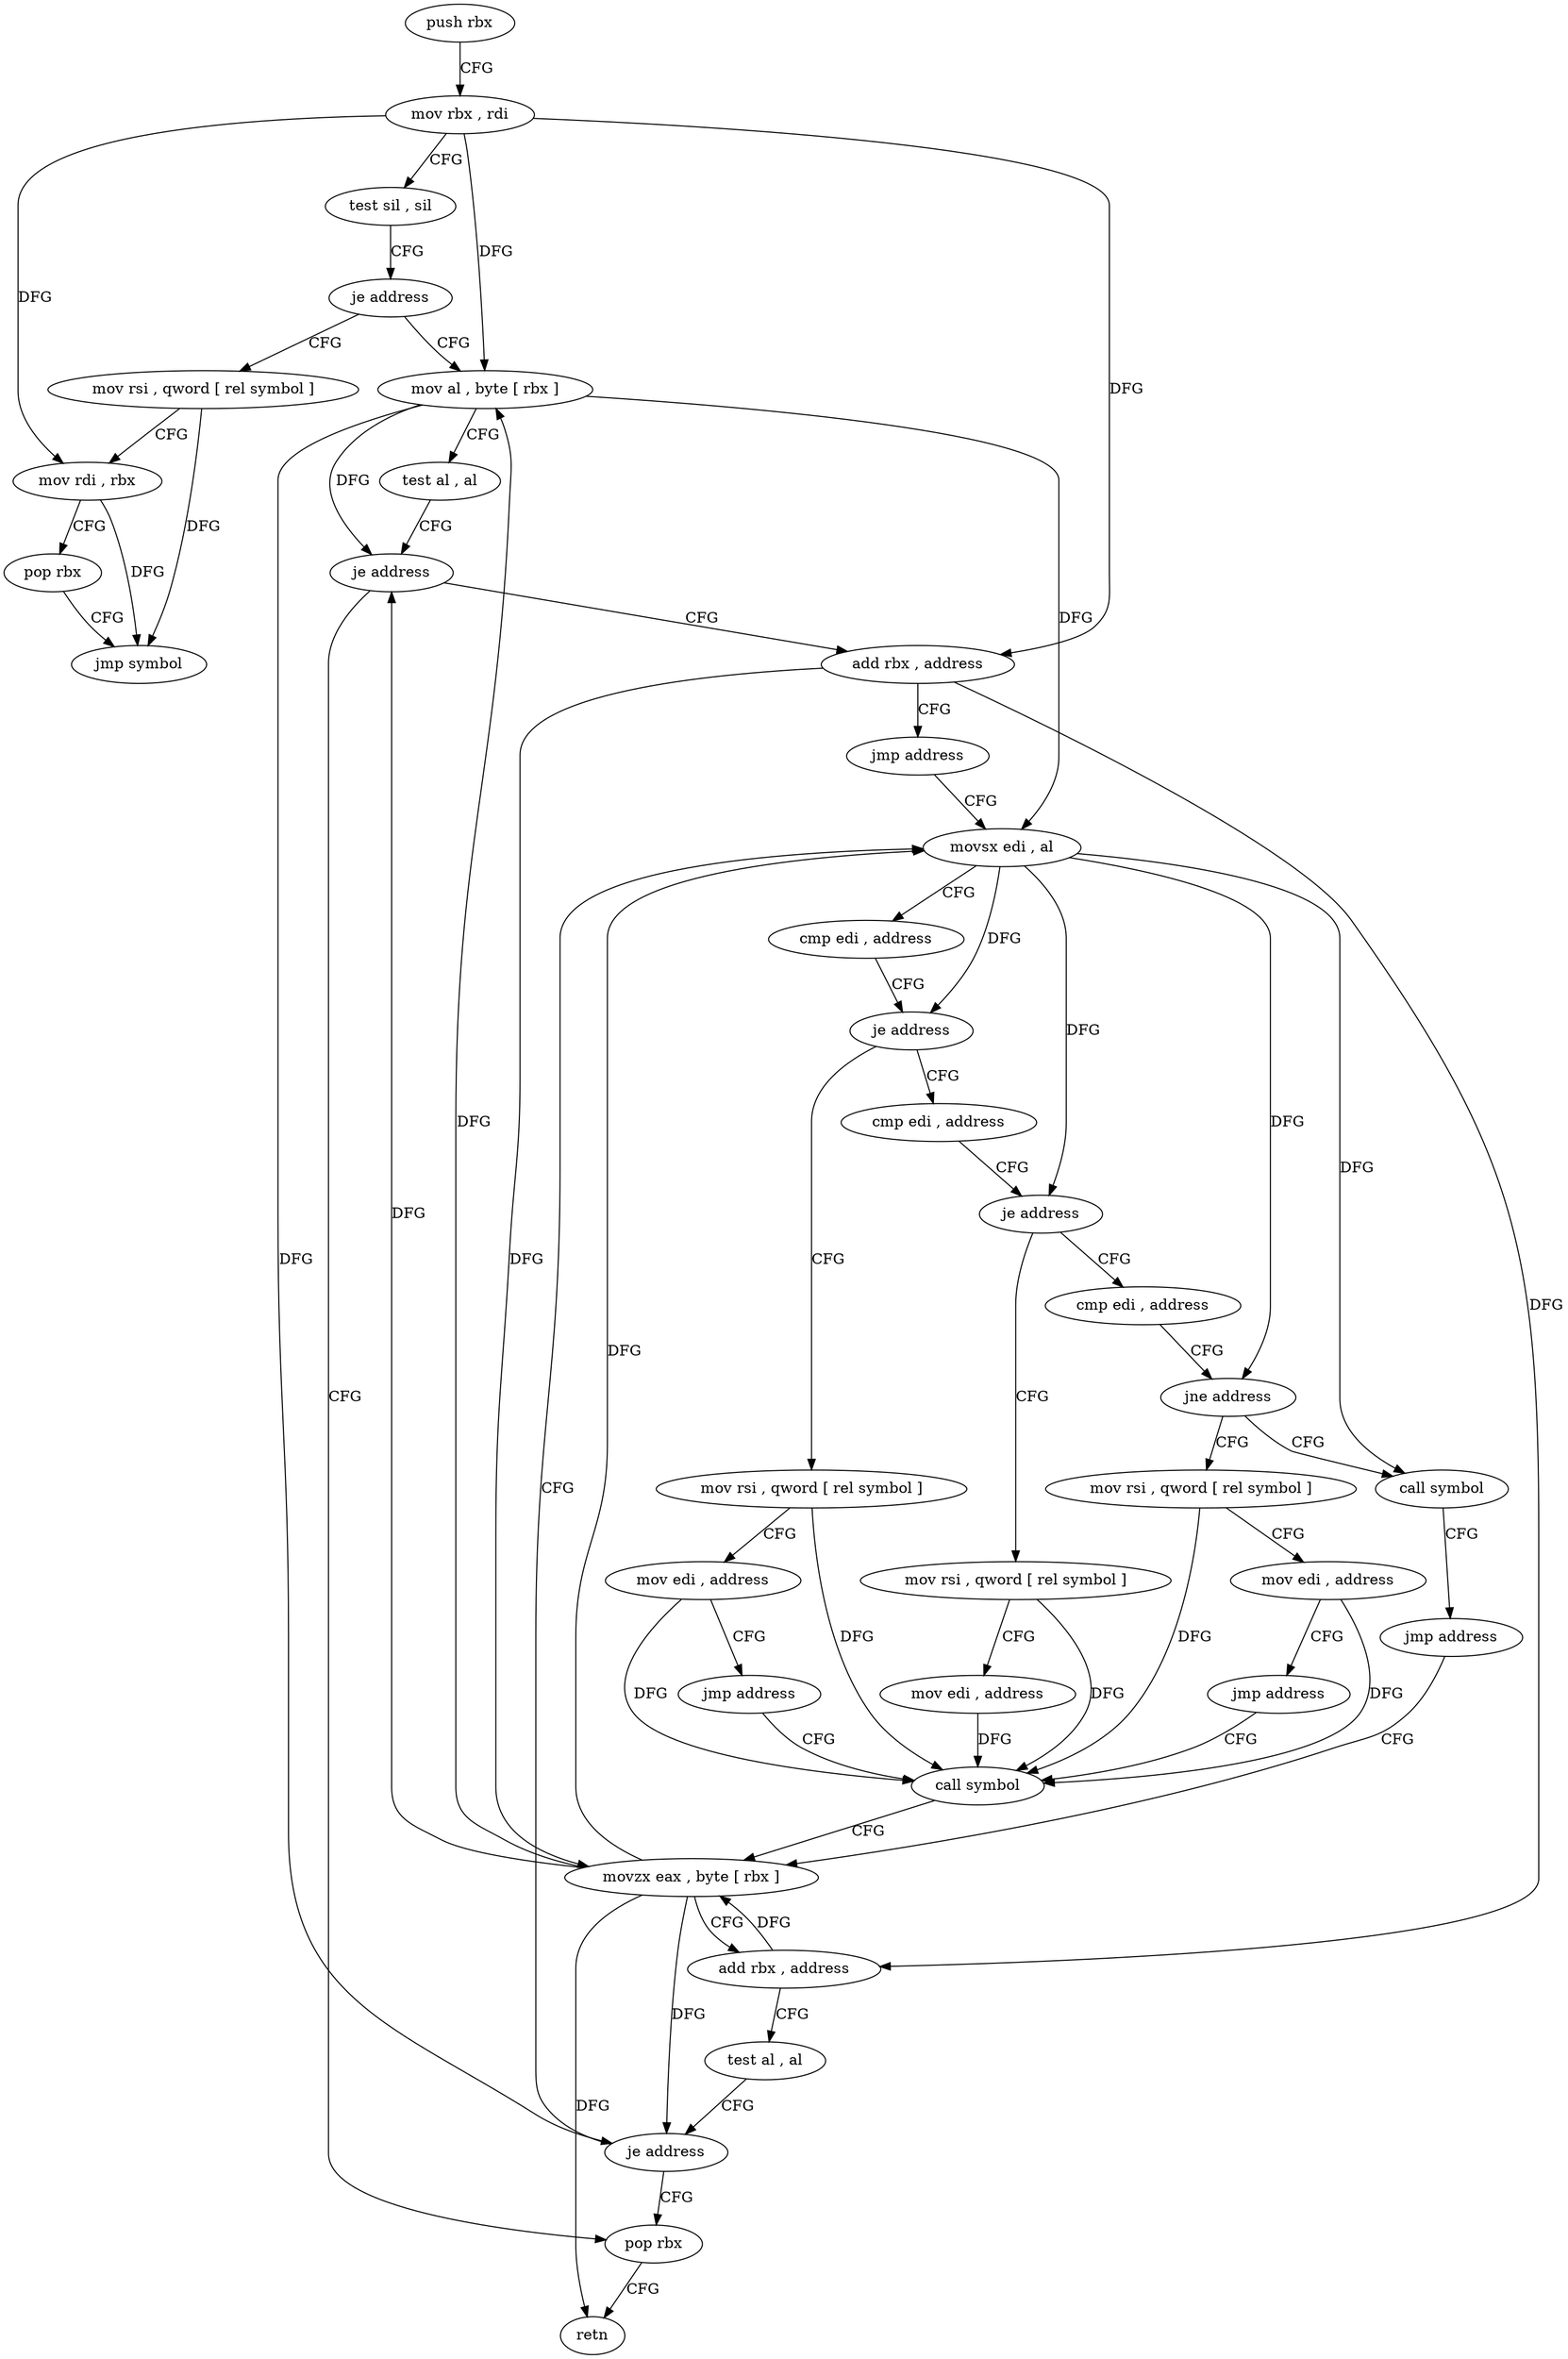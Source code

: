 digraph "func" {
"4206416" [label = "push rbx" ]
"4206417" [label = "mov rbx , rdi" ]
"4206420" [label = "test sil , sil" ]
"4206423" [label = "je address" ]
"4206535" [label = "mov rsi , qword [ rel symbol ]" ]
"4206425" [label = "mov al , byte [ rbx ]" ]
"4206542" [label = "mov rdi , rbx" ]
"4206545" [label = "pop rbx" ]
"4206546" [label = "jmp symbol" ]
"4206427" [label = "test al , al" ]
"4206429" [label = "je address" ]
"4206551" [label = "pop rbx" ]
"4206431" [label = "add rbx , address" ]
"4206552" [label = "retn" ]
"4206435" [label = "jmp address" ]
"4206476" [label = "movsx edi , al" ]
"4206479" [label = "cmp edi , address" ]
"4206482" [label = "je address" ]
"4206512" [label = "mov rsi , qword [ rel symbol ]" ]
"4206484" [label = "cmp edi , address" ]
"4206519" [label = "mov edi , address" ]
"4206524" [label = "jmp address" ]
"4206460" [label = "call symbol" ]
"4206487" [label = "je address" ]
"4206448" [label = "mov rsi , qword [ rel symbol ]" ]
"4206489" [label = "cmp edi , address" ]
"4206465" [label = "movzx eax , byte [ rbx ]" ]
"4206455" [label = "mov edi , address" ]
"4206492" [label = "jne address" ]
"4206528" [label = "call symbol" ]
"4206494" [label = "mov rsi , qword [ rel symbol ]" ]
"4206533" [label = "jmp address" ]
"4206501" [label = "mov edi , address" ]
"4206506" [label = "jmp address" ]
"4206468" [label = "add rbx , address" ]
"4206472" [label = "test al , al" ]
"4206474" [label = "je address" ]
"4206416" -> "4206417" [ label = "CFG" ]
"4206417" -> "4206420" [ label = "CFG" ]
"4206417" -> "4206542" [ label = "DFG" ]
"4206417" -> "4206425" [ label = "DFG" ]
"4206417" -> "4206431" [ label = "DFG" ]
"4206420" -> "4206423" [ label = "CFG" ]
"4206423" -> "4206535" [ label = "CFG" ]
"4206423" -> "4206425" [ label = "CFG" ]
"4206535" -> "4206542" [ label = "CFG" ]
"4206535" -> "4206546" [ label = "DFG" ]
"4206425" -> "4206427" [ label = "CFG" ]
"4206425" -> "4206429" [ label = "DFG" ]
"4206425" -> "4206476" [ label = "DFG" ]
"4206425" -> "4206474" [ label = "DFG" ]
"4206542" -> "4206545" [ label = "CFG" ]
"4206542" -> "4206546" [ label = "DFG" ]
"4206545" -> "4206546" [ label = "CFG" ]
"4206427" -> "4206429" [ label = "CFG" ]
"4206429" -> "4206551" [ label = "CFG" ]
"4206429" -> "4206431" [ label = "CFG" ]
"4206551" -> "4206552" [ label = "CFG" ]
"4206431" -> "4206435" [ label = "CFG" ]
"4206431" -> "4206465" [ label = "DFG" ]
"4206431" -> "4206468" [ label = "DFG" ]
"4206435" -> "4206476" [ label = "CFG" ]
"4206476" -> "4206479" [ label = "CFG" ]
"4206476" -> "4206482" [ label = "DFG" ]
"4206476" -> "4206487" [ label = "DFG" ]
"4206476" -> "4206492" [ label = "DFG" ]
"4206476" -> "4206528" [ label = "DFG" ]
"4206479" -> "4206482" [ label = "CFG" ]
"4206482" -> "4206512" [ label = "CFG" ]
"4206482" -> "4206484" [ label = "CFG" ]
"4206512" -> "4206519" [ label = "CFG" ]
"4206512" -> "4206460" [ label = "DFG" ]
"4206484" -> "4206487" [ label = "CFG" ]
"4206519" -> "4206524" [ label = "CFG" ]
"4206519" -> "4206460" [ label = "DFG" ]
"4206524" -> "4206460" [ label = "CFG" ]
"4206460" -> "4206465" [ label = "CFG" ]
"4206487" -> "4206448" [ label = "CFG" ]
"4206487" -> "4206489" [ label = "CFG" ]
"4206448" -> "4206455" [ label = "CFG" ]
"4206448" -> "4206460" [ label = "DFG" ]
"4206489" -> "4206492" [ label = "CFG" ]
"4206465" -> "4206468" [ label = "CFG" ]
"4206465" -> "4206429" [ label = "DFG" ]
"4206465" -> "4206476" [ label = "DFG" ]
"4206465" -> "4206425" [ label = "DFG" ]
"4206465" -> "4206552" [ label = "DFG" ]
"4206465" -> "4206474" [ label = "DFG" ]
"4206455" -> "4206460" [ label = "DFG" ]
"4206492" -> "4206528" [ label = "CFG" ]
"4206492" -> "4206494" [ label = "CFG" ]
"4206528" -> "4206533" [ label = "CFG" ]
"4206494" -> "4206501" [ label = "CFG" ]
"4206494" -> "4206460" [ label = "DFG" ]
"4206533" -> "4206465" [ label = "CFG" ]
"4206501" -> "4206506" [ label = "CFG" ]
"4206501" -> "4206460" [ label = "DFG" ]
"4206506" -> "4206460" [ label = "CFG" ]
"4206468" -> "4206472" [ label = "CFG" ]
"4206468" -> "4206465" [ label = "DFG" ]
"4206472" -> "4206474" [ label = "CFG" ]
"4206474" -> "4206551" [ label = "CFG" ]
"4206474" -> "4206476" [ label = "CFG" ]
}
